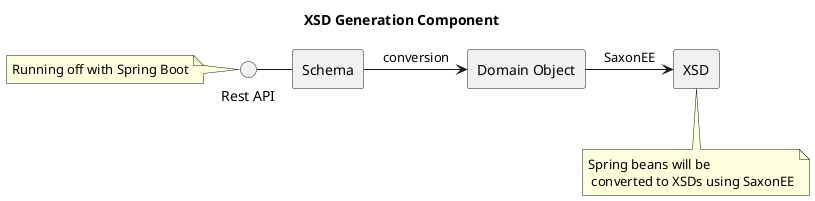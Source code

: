 @startuml
skinparam componentStyle rectangle
title XSD Generation Component
interface "Rest API" as API
API - [Schema]
note left of API : Running off with Spring Boot
[Schema] -> [Domain Object] :conversion
[Domain Object]->[XSD]: SaxonEE
note bottom of XSD  :Spring beans will be \n converted to XSDs using SaxonEE
@enduml